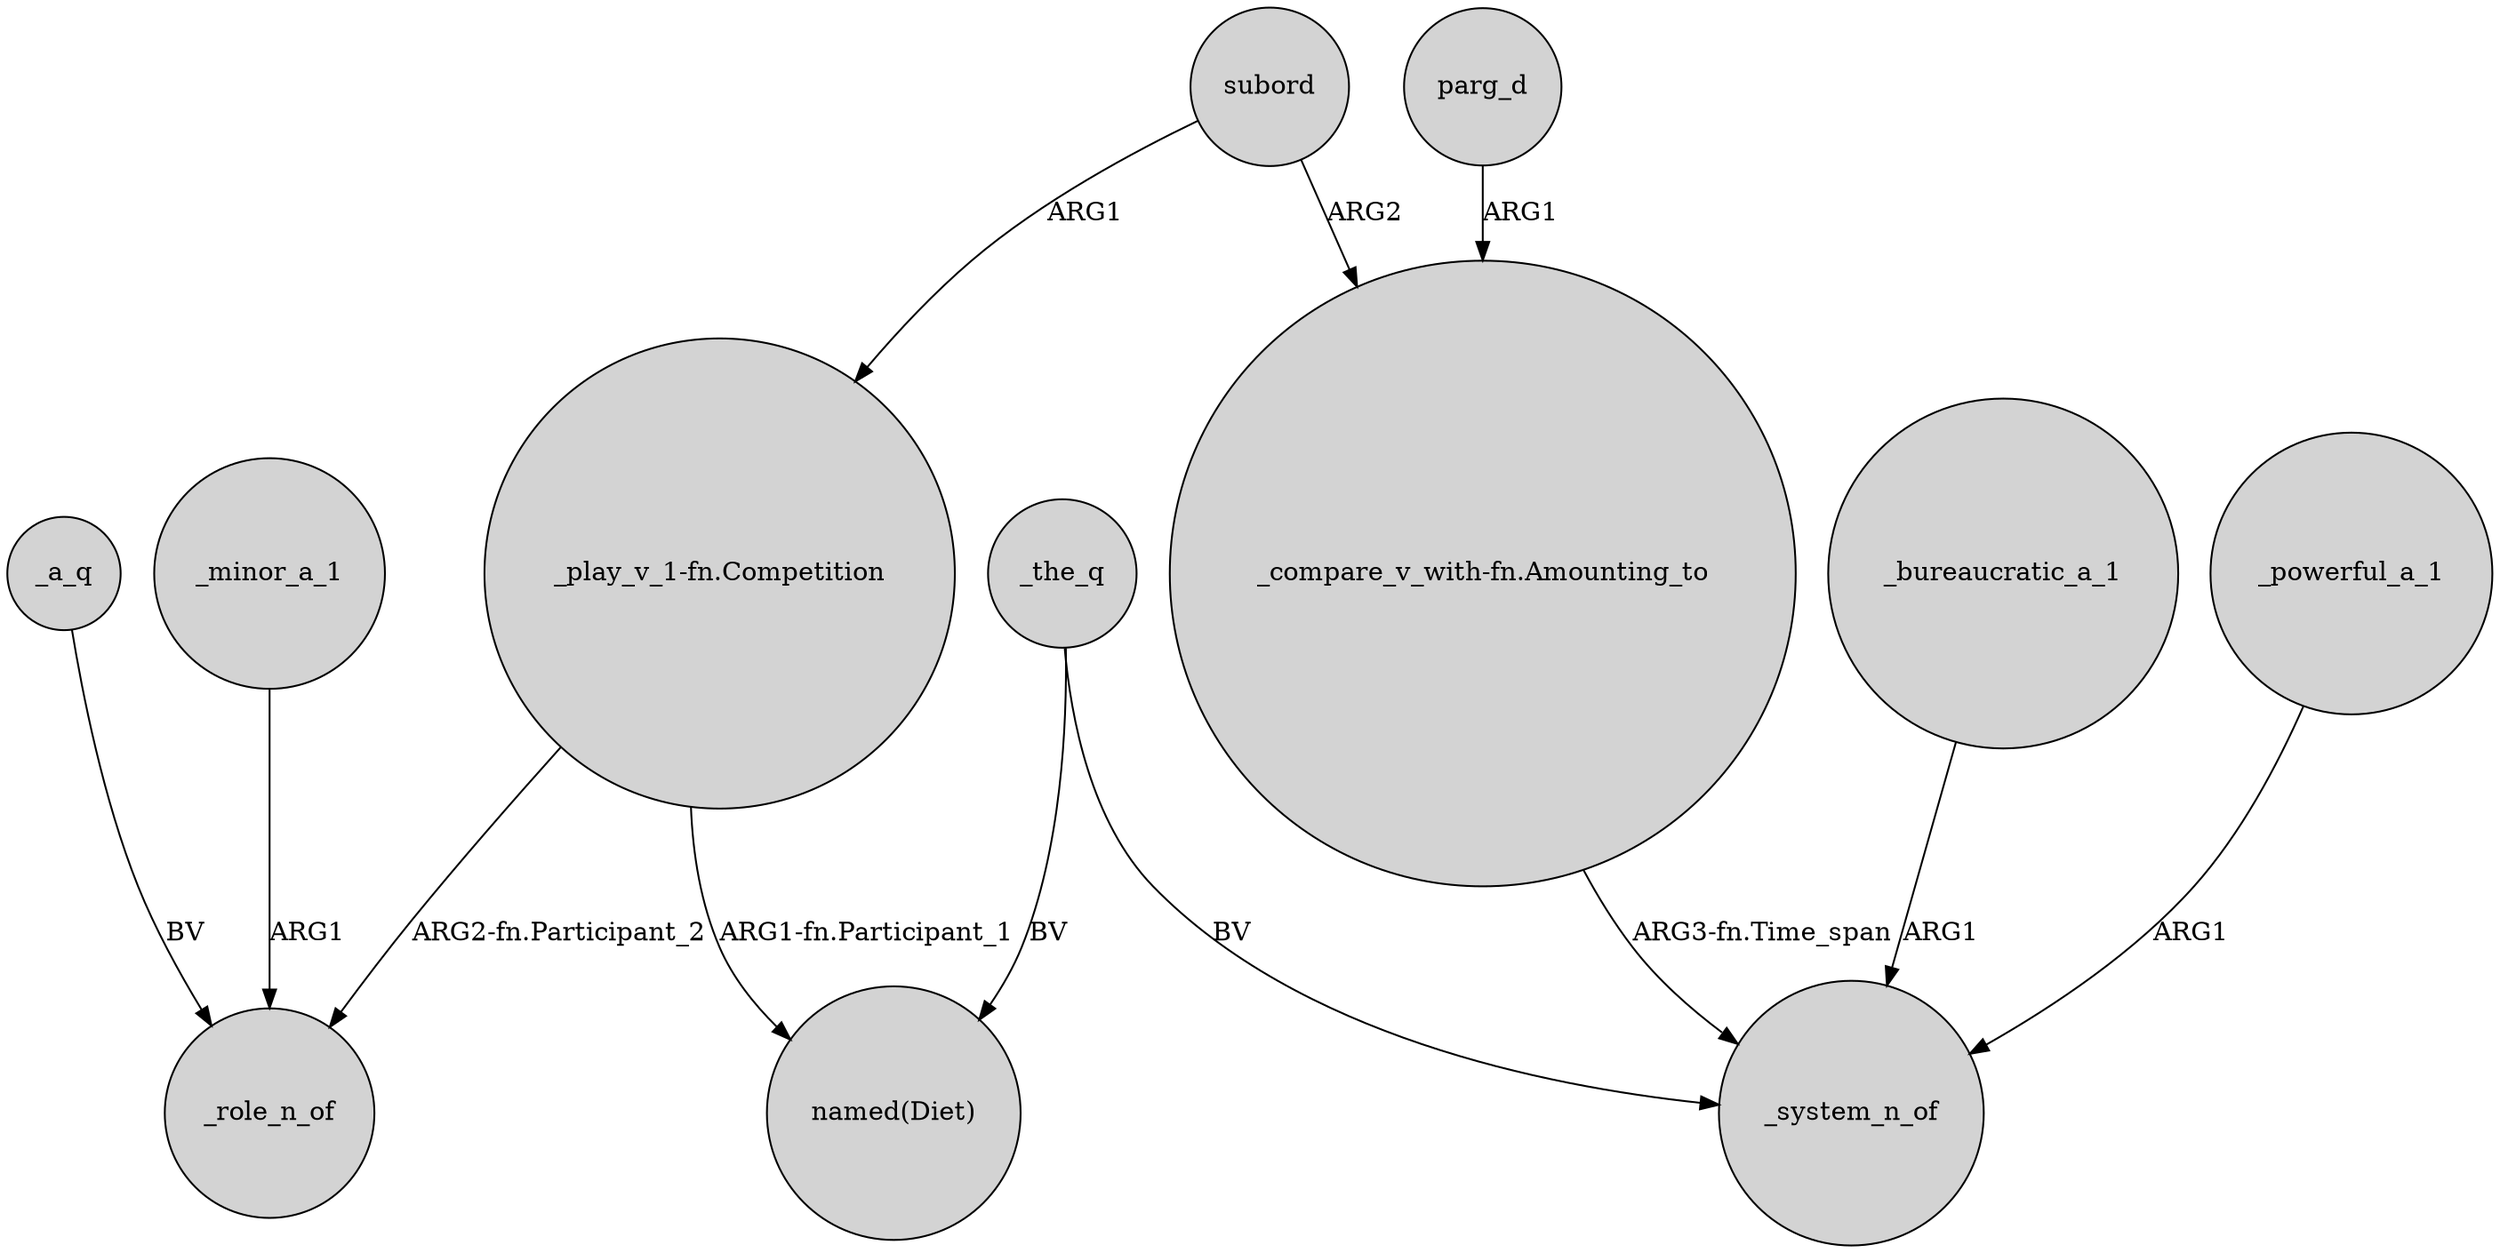 digraph {
	node [shape=circle style=filled]
	_minor_a_1 -> _role_n_of [label=ARG1]
	_a_q -> _role_n_of [label=BV]
	"_compare_v_with-fn.Amounting_to" -> _system_n_of [label="ARG3-fn.Time_span"]
	_the_q -> "named(Diet)" [label=BV]
	subord -> "_compare_v_with-fn.Amounting_to" [label=ARG2]
	"_play_v_1-fn.Competition" -> "named(Diet)" [label="ARG1-fn.Participant_1"]
	_the_q -> _system_n_of [label=BV]
	parg_d -> "_compare_v_with-fn.Amounting_to" [label=ARG1]
	_bureaucratic_a_1 -> _system_n_of [label=ARG1]
	_powerful_a_1 -> _system_n_of [label=ARG1]
	"_play_v_1-fn.Competition" -> _role_n_of [label="ARG2-fn.Participant_2"]
	subord -> "_play_v_1-fn.Competition" [label=ARG1]
}

